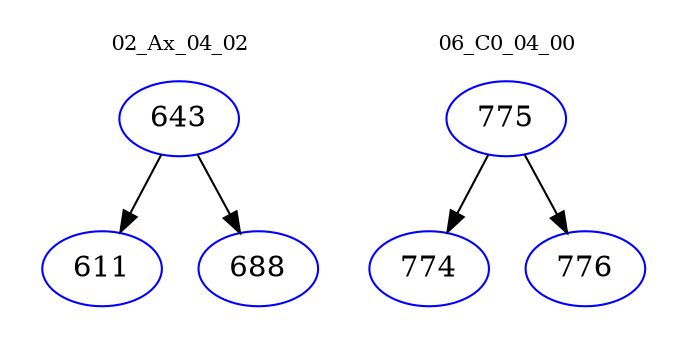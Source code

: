 digraph{
subgraph cluster_0 {
color = white
label = "02_Ax_04_02";
fontsize=10;
T0_643 [label="643", color="blue"]
T0_643 -> T0_611 [color="black"]
T0_611 [label="611", color="blue"]
T0_643 -> T0_688 [color="black"]
T0_688 [label="688", color="blue"]
}
subgraph cluster_1 {
color = white
label = "06_C0_04_00";
fontsize=10;
T1_775 [label="775", color="blue"]
T1_775 -> T1_774 [color="black"]
T1_774 [label="774", color="blue"]
T1_775 -> T1_776 [color="black"]
T1_776 [label="776", color="blue"]
}
}
